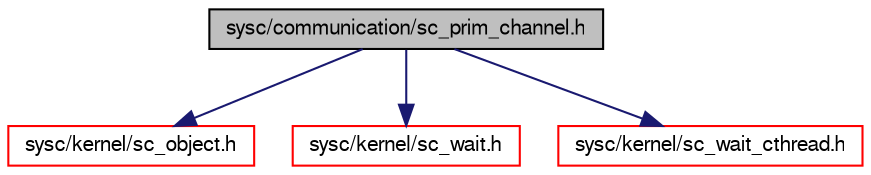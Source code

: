 digraph G
{
  edge [fontname="FreeSans",fontsize="10",labelfontname="FreeSans",labelfontsize="10"];
  node [fontname="FreeSans",fontsize="10",shape=record];
  Node1 [label="sysc/communication/sc_prim_channel.h",height=0.2,width=0.4,color="black", fillcolor="grey75", style="filled" fontcolor="black"];
  Node1 -> Node2 [color="midnightblue",fontsize="10",style="solid",fontname="FreeSans"];
  Node2 [label="sysc/kernel/sc_object.h",height=0.2,width=0.4,color="red", fillcolor="white", style="filled",URL="$a00362.html"];
  Node1 -> Node3 [color="midnightblue",fontsize="10",style="solid",fontname="FreeSans"];
  Node3 [label="sysc/kernel/sc_wait.h",height=0.2,width=0.4,color="red", fillcolor="white", style="filled",URL="$a00380.html"];
  Node1 -> Node4 [color="midnightblue",fontsize="10",style="solid",fontname="FreeSans"];
  Node4 [label="sysc/kernel/sc_wait_cthread.h",height=0.2,width=0.4,color="red", fillcolor="white", style="filled",URL="$a00381.html"];
}
